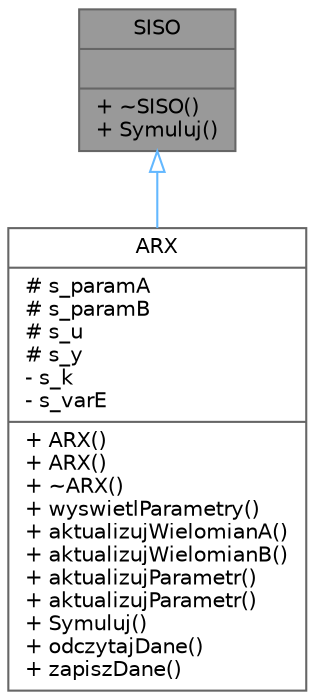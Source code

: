 digraph "SISO"
{
 // LATEX_PDF_SIZE
  bgcolor="transparent";
  edge [fontname=Helvetica,fontsize=10,labelfontname=Helvetica,labelfontsize=10];
  node [fontname=Helvetica,fontsize=10,shape=box,height=0.2,width=0.4];
  Node1 [shape=record,label="{SISO\n||+ ~SISO()\l+ Symuluj()\l}",height=0.2,width=0.4,color="gray40", fillcolor="grey60", style="filled", fontcolor="black",tooltip=" "];
  Node1 -> Node2 [dir="back",color="steelblue1",style="solid",arrowtail="onormal"];
  Node2 [shape=record,label="{ARX\n|# s_paramA\l# s_paramB\l# s_u\l# s_y\l- s_k\l- s_varE\l|+ ARX()\l+ ARX()\l+ ~ARX()\l+ wyswietlParametry()\l+ aktualizujWielomianA()\l+ aktualizujWielomianB()\l+ aktualizujParametr()\l+ aktualizujParametr()\l+ Symuluj()\l+ odczytajDane()\l+ zapiszDane()\l}",height=0.2,width=0.4,color="gray40", fillcolor="white", style="filled",URL="$class_a_r_x.html",tooltip=" "];
}
